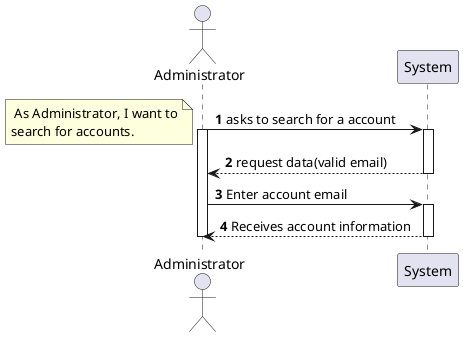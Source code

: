 @startuml
'https://plantuml.com/sequence-diagram
actor Administrator as adm
participant "System" as Sys


autonumber



adm -> Sys : asks to search for a account
note left
 As Administrator, I want to
search for accounts.
end note
activate adm
activate Sys
Sys --> adm : request data(valid email)
deactivate Sys
adm -> Sys : Enter account email
activate Sys



Sys --> adm : Receives account information
deactivate adm
deactivate Sys
@enduml